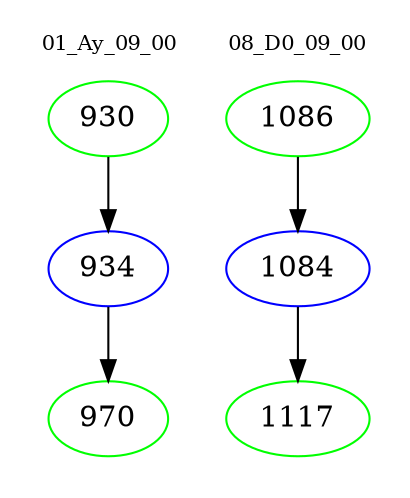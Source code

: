 digraph{
subgraph cluster_0 {
color = white
label = "01_Ay_09_00";
fontsize=10;
T0_930 [label="930", color="green"]
T0_930 -> T0_934 [color="black"]
T0_934 [label="934", color="blue"]
T0_934 -> T0_970 [color="black"]
T0_970 [label="970", color="green"]
}
subgraph cluster_1 {
color = white
label = "08_D0_09_00";
fontsize=10;
T1_1086 [label="1086", color="green"]
T1_1086 -> T1_1084 [color="black"]
T1_1084 [label="1084", color="blue"]
T1_1084 -> T1_1117 [color="black"]
T1_1117 [label="1117", color="green"]
}
}
